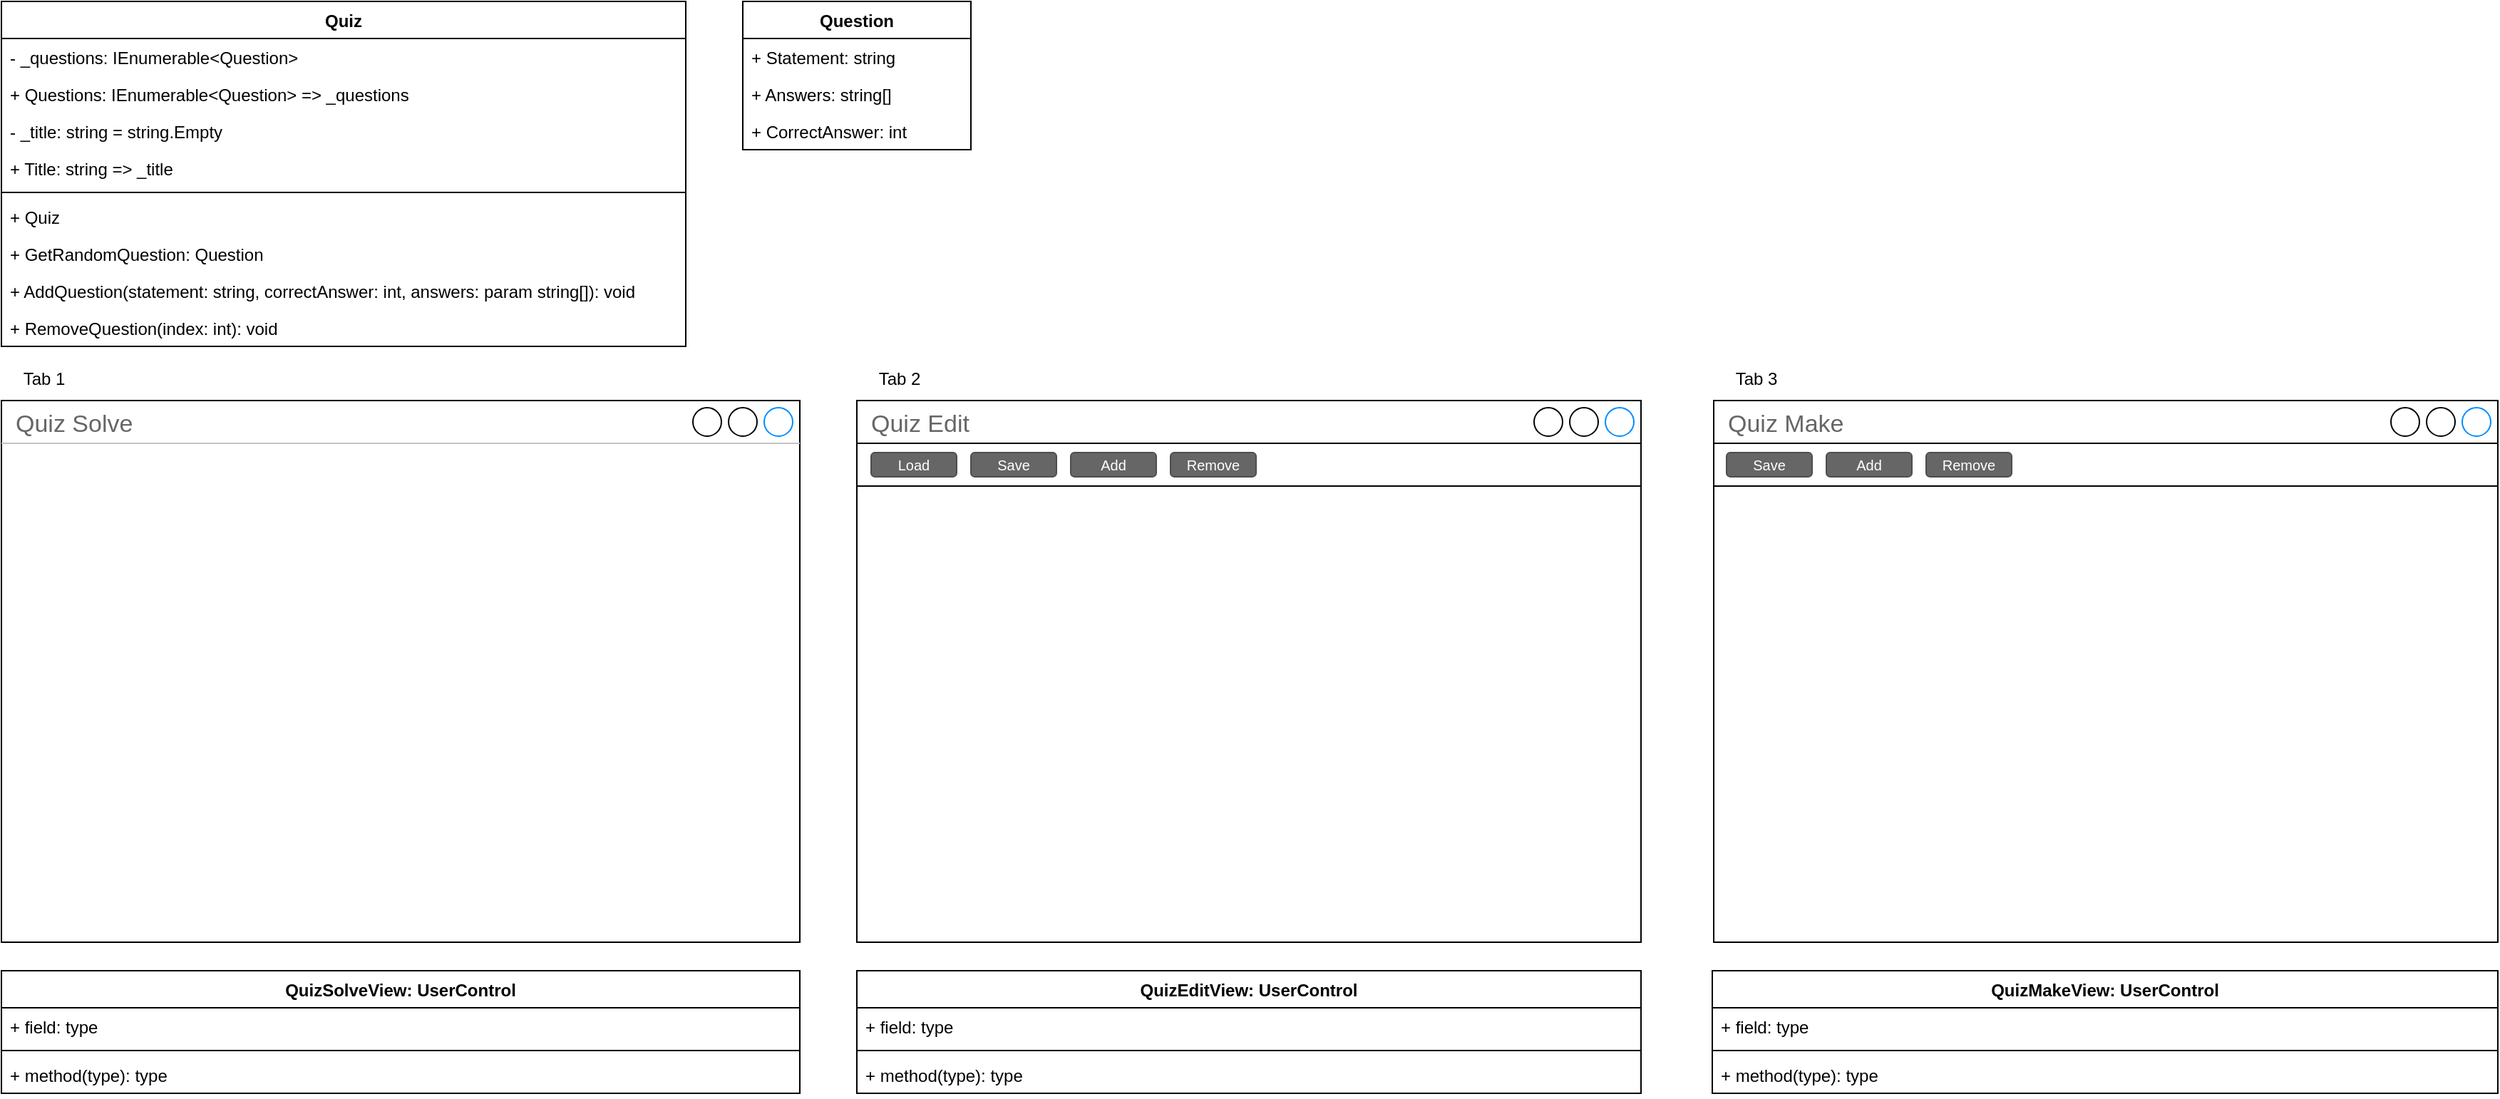 <mxfile version="20.4.0" type="github">
  <diagram id="uIbqpmXxtc7OT8khX5xT" name="Sida-1">
    <mxGraphModel dx="1457" dy="793" grid="1" gridSize="10" guides="1" tooltips="1" connect="1" arrows="1" fold="1" page="1" pageScale="1" pageWidth="827" pageHeight="1169" math="0" shadow="0">
      <root>
        <mxCell id="0" />
        <mxCell id="1" parent="0" />
        <mxCell id="o-dRvufaZkk4WTsRH7jU-1" value="Quiz" style="swimlane;fontStyle=1;align=center;verticalAlign=top;childLayout=stackLayout;horizontal=1;startSize=26;horizontalStack=0;resizeParent=1;resizeParentMax=0;resizeLast=0;collapsible=1;marginBottom=0;" vertex="1" parent="1">
          <mxGeometry x="40" y="40" width="480" height="242" as="geometry" />
        </mxCell>
        <mxCell id="o-dRvufaZkk4WTsRH7jU-2" value="- _questions: IEnumerable&lt;Question&gt;" style="text;strokeColor=none;fillColor=none;align=left;verticalAlign=top;spacingLeft=4;spacingRight=4;overflow=hidden;rotatable=0;points=[[0,0.5],[1,0.5]];portConstraint=eastwest;" vertex="1" parent="o-dRvufaZkk4WTsRH7jU-1">
          <mxGeometry y="26" width="480" height="26" as="geometry" />
        </mxCell>
        <mxCell id="o-dRvufaZkk4WTsRH7jU-5" value="+ Questions: IEnumerable&lt;Question&gt; =&gt; _questions" style="text;strokeColor=none;fillColor=none;align=left;verticalAlign=top;spacingLeft=4;spacingRight=4;overflow=hidden;rotatable=0;points=[[0,0.5],[1,0.5]];portConstraint=eastwest;" vertex="1" parent="o-dRvufaZkk4WTsRH7jU-1">
          <mxGeometry y="52" width="480" height="26" as="geometry" />
        </mxCell>
        <mxCell id="o-dRvufaZkk4WTsRH7jU-6" value="- _title: string = string.Empty" style="text;strokeColor=none;fillColor=none;align=left;verticalAlign=top;spacingLeft=4;spacingRight=4;overflow=hidden;rotatable=0;points=[[0,0.5],[1,0.5]];portConstraint=eastwest;" vertex="1" parent="o-dRvufaZkk4WTsRH7jU-1">
          <mxGeometry y="78" width="480" height="26" as="geometry" />
        </mxCell>
        <mxCell id="o-dRvufaZkk4WTsRH7jU-7" value="+ Title: string =&gt; _title" style="text;strokeColor=none;fillColor=none;align=left;verticalAlign=top;spacingLeft=4;spacingRight=4;overflow=hidden;rotatable=0;points=[[0,0.5],[1,0.5]];portConstraint=eastwest;" vertex="1" parent="o-dRvufaZkk4WTsRH7jU-1">
          <mxGeometry y="104" width="480" height="26" as="geometry" />
        </mxCell>
        <mxCell id="o-dRvufaZkk4WTsRH7jU-3" value="" style="line;strokeWidth=1;fillColor=none;align=left;verticalAlign=middle;spacingTop=-1;spacingLeft=3;spacingRight=3;rotatable=0;labelPosition=right;points=[];portConstraint=eastwest;strokeColor=inherit;" vertex="1" parent="o-dRvufaZkk4WTsRH7jU-1">
          <mxGeometry y="130" width="480" height="8" as="geometry" />
        </mxCell>
        <mxCell id="o-dRvufaZkk4WTsRH7jU-4" value="+ Quiz" style="text;strokeColor=none;fillColor=none;align=left;verticalAlign=top;spacingLeft=4;spacingRight=4;overflow=hidden;rotatable=0;points=[[0,0.5],[1,0.5]];portConstraint=eastwest;" vertex="1" parent="o-dRvufaZkk4WTsRH7jU-1">
          <mxGeometry y="138" width="480" height="26" as="geometry" />
        </mxCell>
        <mxCell id="o-dRvufaZkk4WTsRH7jU-8" value="+ GetRandomQuestion: Question" style="text;strokeColor=none;fillColor=none;align=left;verticalAlign=top;spacingLeft=4;spacingRight=4;overflow=hidden;rotatable=0;points=[[0,0.5],[1,0.5]];portConstraint=eastwest;" vertex="1" parent="o-dRvufaZkk4WTsRH7jU-1">
          <mxGeometry y="164" width="480" height="26" as="geometry" />
        </mxCell>
        <mxCell id="o-dRvufaZkk4WTsRH7jU-9" value="+ AddQuestion(statement: string, correctAnswer: int, answers: param string[]): void" style="text;strokeColor=none;fillColor=none;align=left;verticalAlign=top;spacingLeft=4;spacingRight=4;overflow=hidden;rotatable=0;points=[[0,0.5],[1,0.5]];portConstraint=eastwest;" vertex="1" parent="o-dRvufaZkk4WTsRH7jU-1">
          <mxGeometry y="190" width="480" height="26" as="geometry" />
        </mxCell>
        <mxCell id="o-dRvufaZkk4WTsRH7jU-10" value="+ RemoveQuestion(index: int): void" style="text;strokeColor=none;fillColor=none;align=left;verticalAlign=top;spacingLeft=4;spacingRight=4;overflow=hidden;rotatable=0;points=[[0,0.5],[1,0.5]];portConstraint=eastwest;" vertex="1" parent="o-dRvufaZkk4WTsRH7jU-1">
          <mxGeometry y="216" width="480" height="26" as="geometry" />
        </mxCell>
        <mxCell id="o-dRvufaZkk4WTsRH7jU-11" value="Question" style="swimlane;fontStyle=1;align=center;verticalAlign=top;childLayout=stackLayout;horizontal=1;startSize=26;horizontalStack=0;resizeParent=1;resizeParentMax=0;resizeLast=0;collapsible=1;marginBottom=0;" vertex="1" parent="1">
          <mxGeometry x="560" y="40" width="160" height="104" as="geometry" />
        </mxCell>
        <mxCell id="o-dRvufaZkk4WTsRH7jU-12" value="+ Statement: string" style="text;strokeColor=none;fillColor=none;align=left;verticalAlign=top;spacingLeft=4;spacingRight=4;overflow=hidden;rotatable=0;points=[[0,0.5],[1,0.5]];portConstraint=eastwest;" vertex="1" parent="o-dRvufaZkk4WTsRH7jU-11">
          <mxGeometry y="26" width="160" height="26" as="geometry" />
        </mxCell>
        <mxCell id="o-dRvufaZkk4WTsRH7jU-15" value="+ Answers: string[]" style="text;strokeColor=none;fillColor=none;align=left;verticalAlign=top;spacingLeft=4;spacingRight=4;overflow=hidden;rotatable=0;points=[[0,0.5],[1,0.5]];portConstraint=eastwest;" vertex="1" parent="o-dRvufaZkk4WTsRH7jU-11">
          <mxGeometry y="52" width="160" height="26" as="geometry" />
        </mxCell>
        <mxCell id="o-dRvufaZkk4WTsRH7jU-16" value="+ CorrectAnswer: int" style="text;strokeColor=none;fillColor=none;align=left;verticalAlign=top;spacingLeft=4;spacingRight=4;overflow=hidden;rotatable=0;points=[[0,0.5],[1,0.5]];portConstraint=eastwest;" vertex="1" parent="o-dRvufaZkk4WTsRH7jU-11">
          <mxGeometry y="78" width="160" height="26" as="geometry" />
        </mxCell>
        <mxCell id="o-dRvufaZkk4WTsRH7jU-18" value="Quiz Solve" style="strokeWidth=1;shadow=0;dashed=0;align=center;html=1;shape=mxgraph.mockup.containers.window;align=left;verticalAlign=top;spacingLeft=8;strokeColor2=#008cff;strokeColor3=#c4c4c4;fontColor=#666666;mainText=;fontSize=17;labelBackgroundColor=none;" vertex="1" parent="1">
          <mxGeometry x="40" y="320" width="560" height="380" as="geometry" />
        </mxCell>
        <mxCell id="o-dRvufaZkk4WTsRH7jU-19" value="Quiz Edit" style="strokeWidth=1;shadow=0;dashed=0;align=center;html=1;shape=mxgraph.mockup.containers.window;align=left;verticalAlign=top;spacingLeft=8;strokeColor2=#008cff;strokeColor3=#c4c4c4;fontColor=#666666;mainText=;fontSize=17;labelBackgroundColor=none;" vertex="1" parent="1">
          <mxGeometry x="640" y="320" width="550" height="380" as="geometry" />
        </mxCell>
        <mxCell id="o-dRvufaZkk4WTsRH7jU-29" value="&lt;font color=&quot;#000000&quot;&gt;Tab 1&lt;br&gt;&lt;/font&gt;" style="text;html=1;strokeColor=none;fillColor=none;align=center;verticalAlign=middle;whiteSpace=wrap;rounded=0;shadow=0;dashed=0;strokeWidth=1;fontFamily=Helvetica;fontSize=12;fontColor=#ffffff;" vertex="1" parent="1">
          <mxGeometry x="40" y="290" width="60" height="30" as="geometry" />
        </mxCell>
        <mxCell id="o-dRvufaZkk4WTsRH7jU-30" value="&lt;font color=&quot;#000000&quot;&gt;Tab 2&lt;br&gt;&lt;/font&gt;" style="text;html=1;strokeColor=none;fillColor=none;align=center;verticalAlign=middle;whiteSpace=wrap;rounded=0;shadow=0;dashed=0;strokeWidth=1;fontFamily=Helvetica;fontSize=12;fontColor=#ffffff;" vertex="1" parent="1">
          <mxGeometry x="640" y="290" width="60" height="30" as="geometry" />
        </mxCell>
        <mxCell id="o-dRvufaZkk4WTsRH7jU-32" value="Quiz Make" style="strokeWidth=1;shadow=0;dashed=0;align=center;html=1;shape=mxgraph.mockup.containers.window;align=left;verticalAlign=top;spacingLeft=8;strokeColor2=#008cff;strokeColor3=#c4c4c4;fontColor=#666666;mainText=;fontSize=17;labelBackgroundColor=none;" vertex="1" parent="1">
          <mxGeometry x="1241" y="320" width="550" height="380" as="geometry" />
        </mxCell>
        <mxCell id="o-dRvufaZkk4WTsRH7jU-33" value="&lt;font color=&quot;#000000&quot;&gt;Tab 3&lt;br&gt;&lt;/font&gt;" style="text;html=1;strokeColor=none;fillColor=none;align=center;verticalAlign=middle;whiteSpace=wrap;rounded=0;shadow=0;dashed=0;strokeWidth=1;fontFamily=Helvetica;fontSize=12;fontColor=#ffffff;" vertex="1" parent="1">
          <mxGeometry x="1241" y="290" width="60" height="30" as="geometry" />
        </mxCell>
        <mxCell id="o-dRvufaZkk4WTsRH7jU-34" value="QuizEditView: UserControl" style="swimlane;fontStyle=1;align=center;verticalAlign=top;childLayout=stackLayout;horizontal=1;startSize=26;horizontalStack=0;resizeParent=1;resizeParentMax=0;resizeLast=0;collapsible=1;marginBottom=0;strokeColor=default;fontFamily=Helvetica;fontSize=12;fontColor=default;fillColor=default;" vertex="1" parent="1">
          <mxGeometry x="640" y="720" width="550" height="86" as="geometry" />
        </mxCell>
        <mxCell id="o-dRvufaZkk4WTsRH7jU-35" value="+ field: type" style="text;strokeColor=none;fillColor=none;align=left;verticalAlign=top;spacingLeft=4;spacingRight=4;overflow=hidden;rotatable=0;points=[[0,0.5],[1,0.5]];portConstraint=eastwest;fontFamily=Helvetica;fontSize=12;fontColor=default;startSize=26;" vertex="1" parent="o-dRvufaZkk4WTsRH7jU-34">
          <mxGeometry y="26" width="550" height="26" as="geometry" />
        </mxCell>
        <mxCell id="o-dRvufaZkk4WTsRH7jU-36" value="" style="line;strokeWidth=1;fillColor=none;align=left;verticalAlign=middle;spacingTop=-1;spacingLeft=3;spacingRight=3;rotatable=0;labelPosition=right;points=[];portConstraint=eastwest;strokeColor=inherit;fontFamily=Helvetica;fontSize=12;fontColor=default;startSize=26;" vertex="1" parent="o-dRvufaZkk4WTsRH7jU-34">
          <mxGeometry y="52" width="550" height="8" as="geometry" />
        </mxCell>
        <mxCell id="o-dRvufaZkk4WTsRH7jU-37" value="+ method(type): type" style="text;strokeColor=none;fillColor=none;align=left;verticalAlign=top;spacingLeft=4;spacingRight=4;overflow=hidden;rotatable=0;points=[[0,0.5],[1,0.5]];portConstraint=eastwest;fontFamily=Helvetica;fontSize=12;fontColor=default;startSize=26;" vertex="1" parent="o-dRvufaZkk4WTsRH7jU-34">
          <mxGeometry y="60" width="550" height="26" as="geometry" />
        </mxCell>
        <mxCell id="o-dRvufaZkk4WTsRH7jU-38" value="QuizSolveView: UserControl" style="swimlane;fontStyle=1;align=center;verticalAlign=top;childLayout=stackLayout;horizontal=1;startSize=26;horizontalStack=0;resizeParent=1;resizeParentMax=0;resizeLast=0;collapsible=1;marginBottom=0;strokeColor=default;fontFamily=Helvetica;fontSize=12;fontColor=default;fillColor=default;" vertex="1" parent="1">
          <mxGeometry x="40" y="720" width="560" height="86" as="geometry" />
        </mxCell>
        <mxCell id="o-dRvufaZkk4WTsRH7jU-39" value="+ field: type" style="text;strokeColor=none;fillColor=none;align=left;verticalAlign=top;spacingLeft=4;spacingRight=4;overflow=hidden;rotatable=0;points=[[0,0.5],[1,0.5]];portConstraint=eastwest;fontFamily=Helvetica;fontSize=12;fontColor=default;startSize=26;" vertex="1" parent="o-dRvufaZkk4WTsRH7jU-38">
          <mxGeometry y="26" width="560" height="26" as="geometry" />
        </mxCell>
        <mxCell id="o-dRvufaZkk4WTsRH7jU-40" value="" style="line;strokeWidth=1;fillColor=none;align=left;verticalAlign=middle;spacingTop=-1;spacingLeft=3;spacingRight=3;rotatable=0;labelPosition=right;points=[];portConstraint=eastwest;strokeColor=inherit;fontFamily=Helvetica;fontSize=12;fontColor=default;startSize=26;" vertex="1" parent="o-dRvufaZkk4WTsRH7jU-38">
          <mxGeometry y="52" width="560" height="8" as="geometry" />
        </mxCell>
        <mxCell id="o-dRvufaZkk4WTsRH7jU-41" value="+ method(type): type" style="text;strokeColor=none;fillColor=none;align=left;verticalAlign=top;spacingLeft=4;spacingRight=4;overflow=hidden;rotatable=0;points=[[0,0.5],[1,0.5]];portConstraint=eastwest;fontFamily=Helvetica;fontSize=12;fontColor=default;startSize=26;" vertex="1" parent="o-dRvufaZkk4WTsRH7jU-38">
          <mxGeometry y="60" width="560" height="26" as="geometry" />
        </mxCell>
        <mxCell id="o-dRvufaZkk4WTsRH7jU-42" value="QuizMakeView: UserControl" style="swimlane;fontStyle=1;align=center;verticalAlign=top;childLayout=stackLayout;horizontal=1;startSize=26;horizontalStack=0;resizeParent=1;resizeParentMax=0;resizeLast=0;collapsible=1;marginBottom=0;strokeColor=default;fontFamily=Helvetica;fontSize=12;fontColor=default;fillColor=default;" vertex="1" parent="1">
          <mxGeometry x="1240" y="720" width="551" height="86" as="geometry" />
        </mxCell>
        <mxCell id="o-dRvufaZkk4WTsRH7jU-43" value="+ field: type" style="text;strokeColor=none;fillColor=none;align=left;verticalAlign=top;spacingLeft=4;spacingRight=4;overflow=hidden;rotatable=0;points=[[0,0.5],[1,0.5]];portConstraint=eastwest;fontFamily=Helvetica;fontSize=12;fontColor=default;startSize=26;" vertex="1" parent="o-dRvufaZkk4WTsRH7jU-42">
          <mxGeometry y="26" width="551" height="26" as="geometry" />
        </mxCell>
        <mxCell id="o-dRvufaZkk4WTsRH7jU-44" value="" style="line;strokeWidth=1;fillColor=none;align=left;verticalAlign=middle;spacingTop=-1;spacingLeft=3;spacingRight=3;rotatable=0;labelPosition=right;points=[];portConstraint=eastwest;strokeColor=inherit;fontFamily=Helvetica;fontSize=12;fontColor=default;startSize=26;" vertex="1" parent="o-dRvufaZkk4WTsRH7jU-42">
          <mxGeometry y="52" width="551" height="8" as="geometry" />
        </mxCell>
        <mxCell id="o-dRvufaZkk4WTsRH7jU-45" value="+ method(type): type" style="text;strokeColor=none;fillColor=none;align=left;verticalAlign=top;spacingLeft=4;spacingRight=4;overflow=hidden;rotatable=0;points=[[0,0.5],[1,0.5]];portConstraint=eastwest;fontFamily=Helvetica;fontSize=12;fontColor=default;startSize=26;" vertex="1" parent="o-dRvufaZkk4WTsRH7jU-42">
          <mxGeometry y="60" width="551" height="26" as="geometry" />
        </mxCell>
        <mxCell id="o-dRvufaZkk4WTsRH7jU-48" value="" style="rounded=0;whiteSpace=wrap;html=1;strokeColor=default;fontFamily=Helvetica;fontSize=12;fontColor=default;startSize=26;fillColor=default;" vertex="1" parent="1">
          <mxGeometry x="640" y="350" width="550" height="30" as="geometry" />
        </mxCell>
        <mxCell id="o-dRvufaZkk4WTsRH7jU-49" value="" style="rounded=0;whiteSpace=wrap;html=1;strokeColor=default;fontFamily=Helvetica;fontSize=12;fontColor=default;startSize=26;fillColor=default;" vertex="1" parent="1">
          <mxGeometry x="1241" y="350" width="550" height="30" as="geometry" />
        </mxCell>
        <mxCell id="o-dRvufaZkk4WTsRH7jU-50" value="Save" style="rounded=1;html=1;shadow=0;dashed=0;whiteSpace=wrap;fontSize=10;fillColor=#666666;align=center;strokeColor=#4D4D4D;fontColor=#ffffff;fontFamily=Helvetica;startSize=26;" vertex="1" parent="1">
          <mxGeometry x="1250" y="356.56" width="60" height="16.88" as="geometry" />
        </mxCell>
        <mxCell id="o-dRvufaZkk4WTsRH7jU-51" value="Load" style="rounded=1;html=1;shadow=0;dashed=0;whiteSpace=wrap;fontSize=10;fillColor=#666666;align=center;strokeColor=#4D4D4D;fontColor=#ffffff;fontFamily=Helvetica;startSize=26;" vertex="1" parent="1">
          <mxGeometry x="650" y="356.56" width="60" height="16.88" as="geometry" />
        </mxCell>
        <mxCell id="o-dRvufaZkk4WTsRH7jU-52" value="Save" style="rounded=1;html=1;shadow=0;dashed=0;whiteSpace=wrap;fontSize=10;fillColor=#666666;align=center;strokeColor=#4D4D4D;fontColor=#ffffff;fontFamily=Helvetica;startSize=26;" vertex="1" parent="1">
          <mxGeometry x="720" y="356.56" width="60" height="16.88" as="geometry" />
        </mxCell>
        <mxCell id="o-dRvufaZkk4WTsRH7jU-53" value="Add" style="rounded=1;html=1;shadow=0;dashed=0;whiteSpace=wrap;fontSize=10;fillColor=#666666;align=center;strokeColor=#4D4D4D;fontColor=#ffffff;fontFamily=Helvetica;startSize=26;" vertex="1" parent="1">
          <mxGeometry x="790" y="356.56" width="60" height="16.88" as="geometry" />
        </mxCell>
        <mxCell id="o-dRvufaZkk4WTsRH7jU-54" value="Remove" style="rounded=1;html=1;shadow=0;dashed=0;whiteSpace=wrap;fontSize=10;fillColor=#666666;align=center;strokeColor=#4D4D4D;fontColor=#ffffff;fontFamily=Helvetica;startSize=26;" vertex="1" parent="1">
          <mxGeometry x="860" y="356.56" width="60" height="16.88" as="geometry" />
        </mxCell>
        <mxCell id="o-dRvufaZkk4WTsRH7jU-56" value="Add" style="rounded=1;html=1;shadow=0;dashed=0;whiteSpace=wrap;fontSize=10;fillColor=#666666;align=center;strokeColor=#4D4D4D;fontColor=#ffffff;fontFamily=Helvetica;startSize=26;" vertex="1" parent="1">
          <mxGeometry x="1320" y="356.56" width="60" height="16.88" as="geometry" />
        </mxCell>
        <mxCell id="o-dRvufaZkk4WTsRH7jU-57" value="Remove" style="rounded=1;html=1;shadow=0;dashed=0;whiteSpace=wrap;fontSize=10;fillColor=#666666;align=center;strokeColor=#4D4D4D;fontColor=#ffffff;fontFamily=Helvetica;startSize=26;" vertex="1" parent="1">
          <mxGeometry x="1390" y="356.56" width="60" height="16.88" as="geometry" />
        </mxCell>
      </root>
    </mxGraphModel>
  </diagram>
</mxfile>
